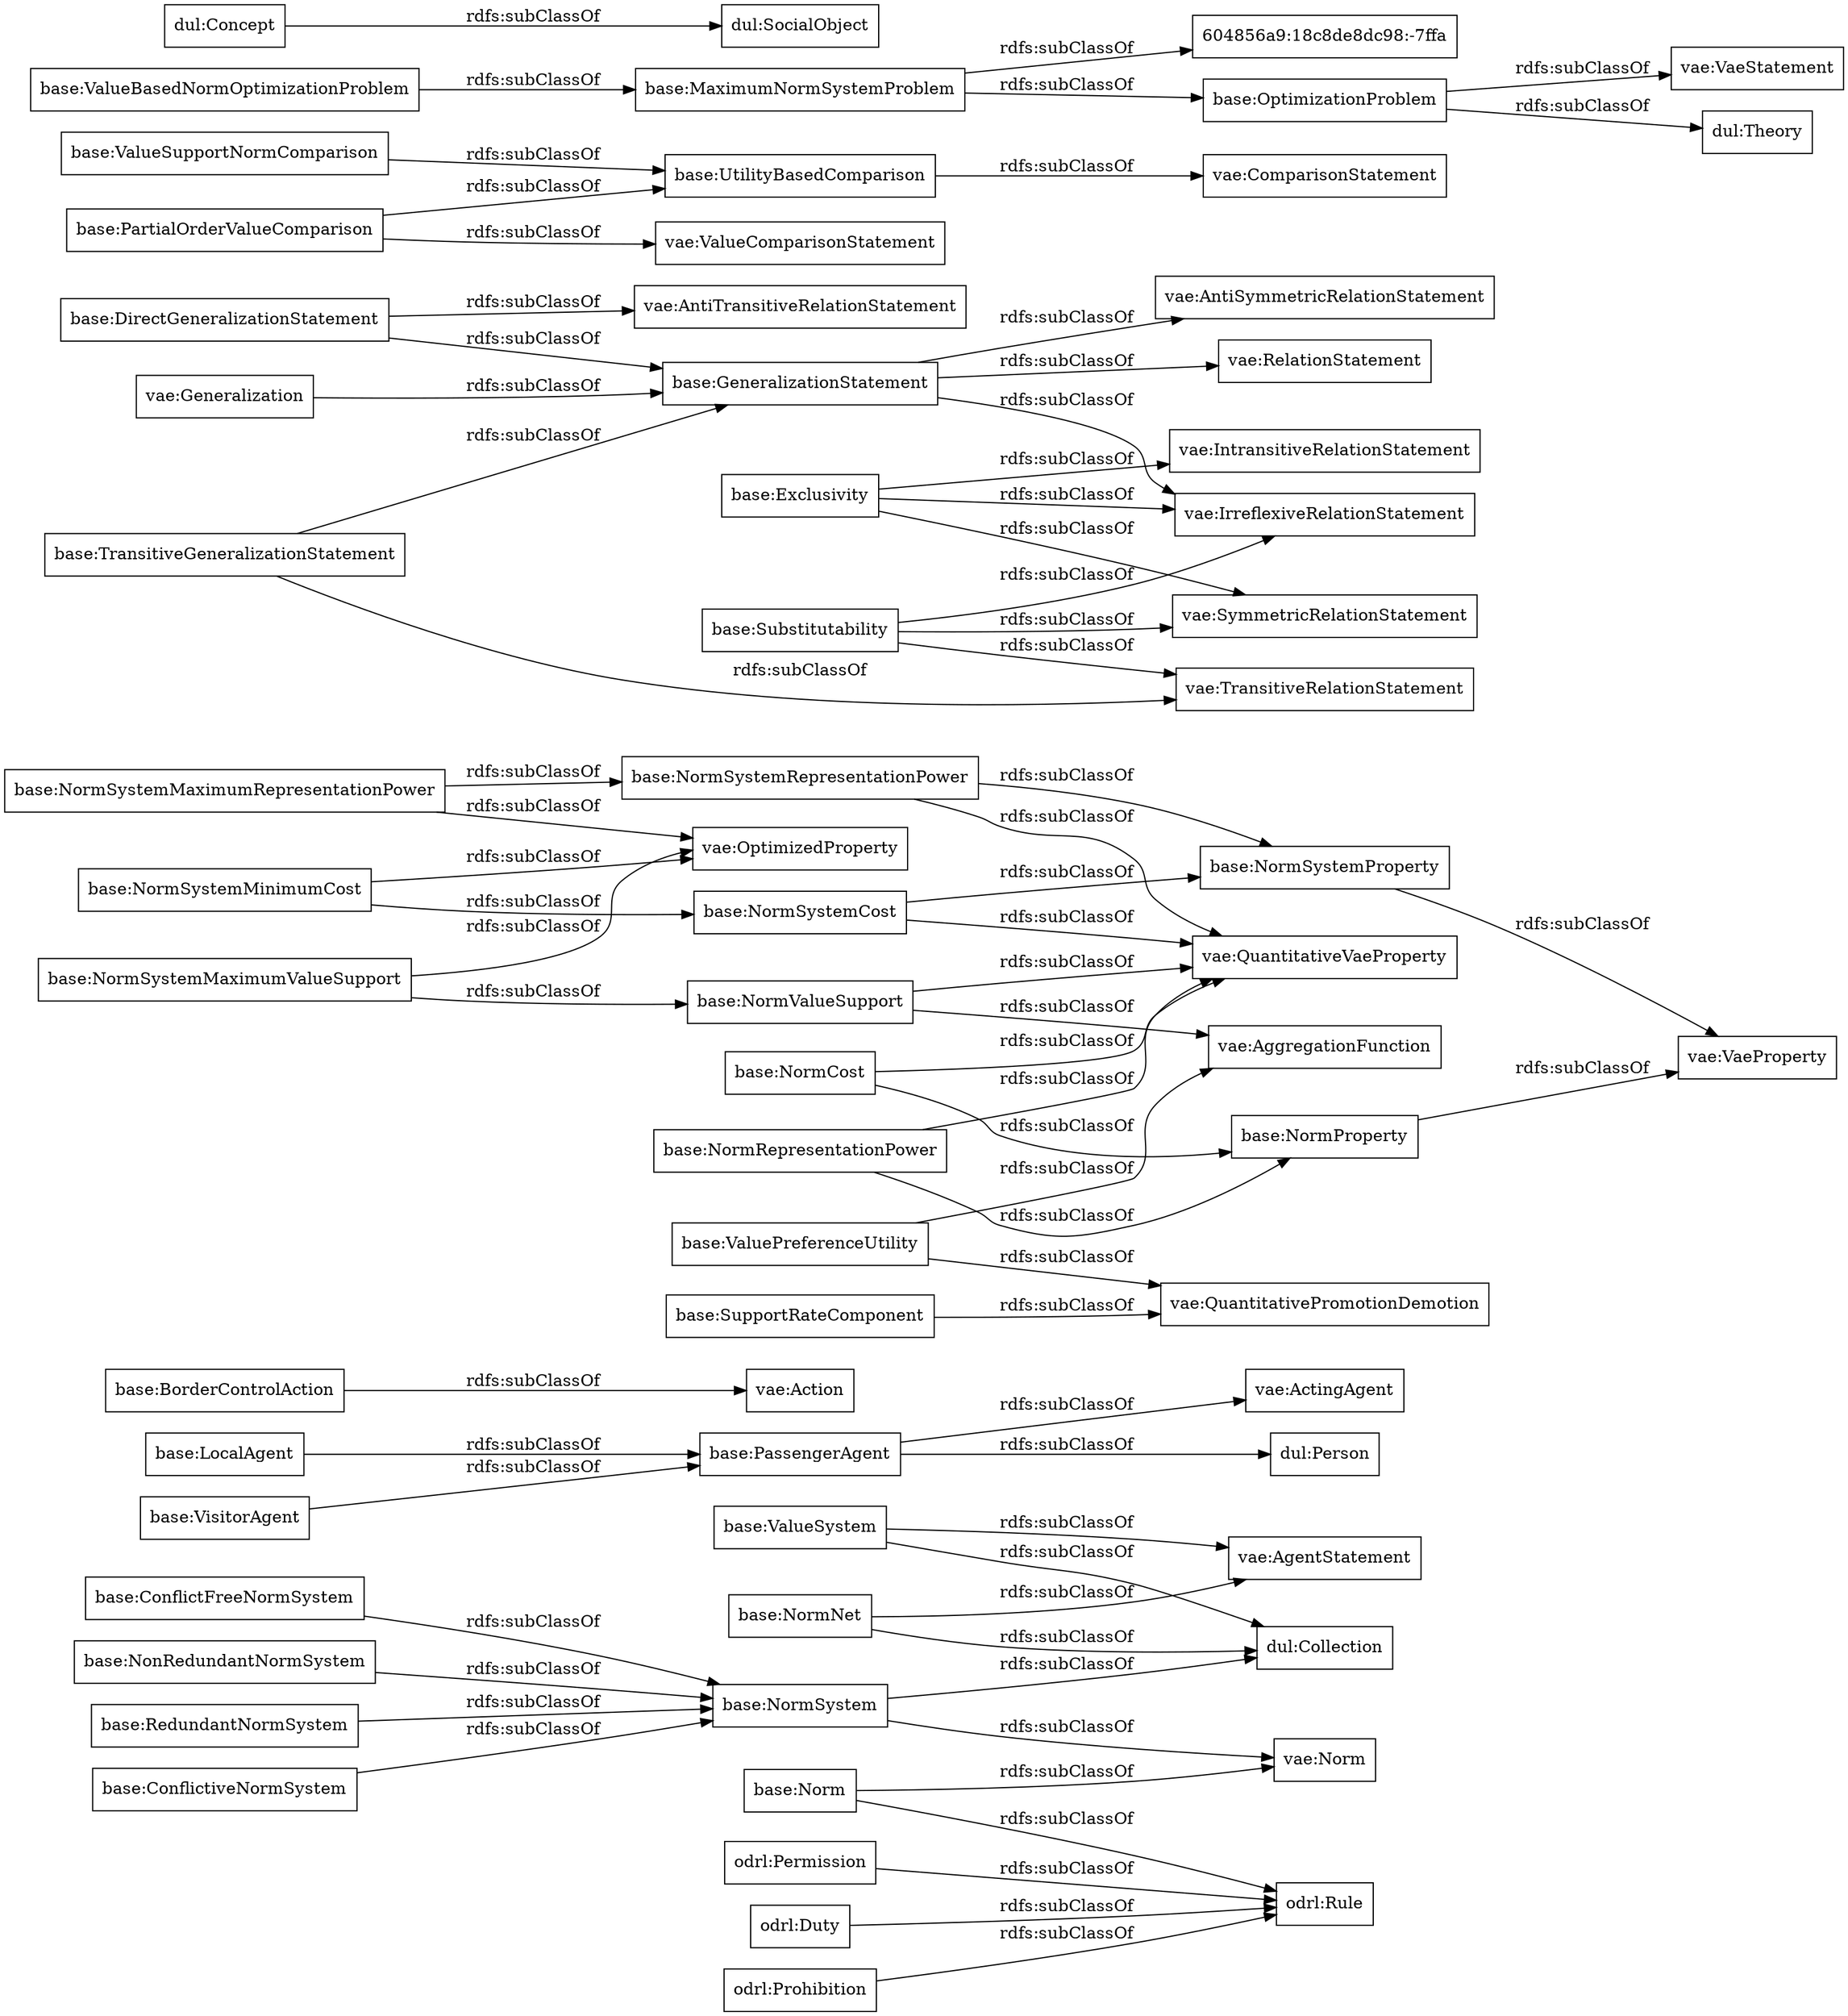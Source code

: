 digraph ar2dtool_diagram { 
rankdir=LR;
size="1000"
node [shape = rectangle, color="black"]; "base:ConflictFreeNormSystem" "base:LocalAgent" "base:BorderControlAction" "base:Norm" "base:NormSystemMinimumCost" "odrl:Permission" "base:NormSystemMaximumValueSupport" "base:NormCost" "base:NormSystem" "base:NormSystemProperty" "base:NormSystemRepresentationPower" "base:NormProperty" "base:TransitiveGeneralizationStatement" "base:NormSystemMaximumRepresentationPower" "base:VisitorAgent" "base:NormRepresentationPower" "base:NonRedundantNormSystem" "base:PassengerAgent" "base:ValueSupportNormComparison" "base:NormSystemCost" "604856a9:18c8de8dc98:-7ffa" "base:NormValueSupport" "base:UtilityBasedComparison" "dul:Concept" "base:ValueSystem" "base:SupportRateComponent" "base:NormNet" "base:Exclusivity" "base:PartialOrderValueComparison" "base:GeneralizationStatement" "base:ValuePreferenceUtility" "base:Substitutability" "base:RedundantNormSystem" "base:DirectGeneralizationStatement" "base:ValueBasedNormOptimizationProblem" "base:OptimizationProblem" "base:ConflictiveNormSystem" "base:MaximumNormSystemProblem" "odrl:Duty" "odrl:Prohibition" ; /*classes style*/
	"base:NormRepresentationPower" -> "base:NormProperty" [ label = "rdfs:subClassOf" ];
	"base:NormRepresentationPower" -> "vae:QuantitativeVaeProperty" [ label = "rdfs:subClassOf" ];
	"base:NormNet" -> "vae:AgentStatement" [ label = "rdfs:subClassOf" ];
	"base:NormNet" -> "dul:Collection" [ label = "rdfs:subClassOf" ];
	"base:DirectGeneralizationStatement" -> "base:GeneralizationStatement" [ label = "rdfs:subClassOf" ];
	"base:DirectGeneralizationStatement" -> "vae:AntiTransitiveRelationStatement" [ label = "rdfs:subClassOf" ];
	"base:NormSystem" -> "vae:Norm" [ label = "rdfs:subClassOf" ];
	"base:NormSystem" -> "dul:Collection" [ label = "rdfs:subClassOf" ];
	"dul:Concept" -> "dul:SocialObject" [ label = "rdfs:subClassOf" ];
	"vae:Generalization" -> "base:GeneralizationStatement" [ label = "rdfs:subClassOf" ];
	"base:NormSystemMaximumRepresentationPower" -> "base:NormSystemRepresentationPower" [ label = "rdfs:subClassOf" ];
	"base:NormSystemMaximumRepresentationPower" -> "vae:OptimizedProperty" [ label = "rdfs:subClassOf" ];
	"base:SupportRateComponent" -> "vae:QuantitativePromotionDemotion" [ label = "rdfs:subClassOf" ];
	"base:ValuePreferenceUtility" -> "vae:QuantitativePromotionDemotion" [ label = "rdfs:subClassOf" ];
	"base:ValuePreferenceUtility" -> "vae:AggregationFunction" [ label = "rdfs:subClassOf" ];
	"base:TransitiveGeneralizationStatement" -> "base:GeneralizationStatement" [ label = "rdfs:subClassOf" ];
	"base:TransitiveGeneralizationStatement" -> "vae:TransitiveRelationStatement" [ label = "rdfs:subClassOf" ];
	"base:NormSystemProperty" -> "vae:VaeProperty" [ label = "rdfs:subClassOf" ];
	"base:Exclusivity" -> "vae:SymmetricRelationStatement" [ label = "rdfs:subClassOf" ];
	"base:Exclusivity" -> "vae:IrreflexiveRelationStatement" [ label = "rdfs:subClassOf" ];
	"base:Exclusivity" -> "vae:IntransitiveRelationStatement" [ label = "rdfs:subClassOf" ];
	"base:PassengerAgent" -> "vae:ActingAgent" [ label = "rdfs:subClassOf" ];
	"base:PassengerAgent" -> "dul:Person" [ label = "rdfs:subClassOf" ];
	"base:MaximumNormSystemProblem" -> "604856a9:18c8de8dc98:-7ffa" [ label = "rdfs:subClassOf" ];
	"base:MaximumNormSystemProblem" -> "base:OptimizationProblem" [ label = "rdfs:subClassOf" ];
	"base:BorderControlAction" -> "vae:Action" [ label = "rdfs:subClassOf" ];
	"base:NormSystemCost" -> "base:NormSystemProperty" [ label = "rdfs:subClassOf" ];
	"base:NormSystemCost" -> "vae:QuantitativeVaeProperty" [ label = "rdfs:subClassOf" ];
	"base:ConflictiveNormSystem" -> "base:NormSystem" [ label = "rdfs:subClassOf" ];
	"base:RedundantNormSystem" -> "base:NormSystem" [ label = "rdfs:subClassOf" ];
	"odrl:Duty" -> "odrl:Rule" [ label = "rdfs:subClassOf" ];
	"base:ValueSystem" -> "vae:AgentStatement" [ label = "rdfs:subClassOf" ];
	"base:ValueSystem" -> "dul:Collection" [ label = "rdfs:subClassOf" ];
	"base:GeneralizationStatement" -> "vae:RelationStatement" [ label = "rdfs:subClassOf" ];
	"base:GeneralizationStatement" -> "vae:IrreflexiveRelationStatement" [ label = "rdfs:subClassOf" ];
	"base:GeneralizationStatement" -> "vae:AntiSymmetricRelationStatement" [ label = "rdfs:subClassOf" ];
	"base:NormProperty" -> "vae:VaeProperty" [ label = "rdfs:subClassOf" ];
	"base:ValueSupportNormComparison" -> "base:UtilityBasedComparison" [ label = "rdfs:subClassOf" ];
	"base:NormSystemMinimumCost" -> "base:NormSystemCost" [ label = "rdfs:subClassOf" ];
	"base:NormSystemMinimumCost" -> "vae:OptimizedProperty" [ label = "rdfs:subClassOf" ];
	"odrl:Prohibition" -> "odrl:Rule" [ label = "rdfs:subClassOf" ];
	"base:NormValueSupport" -> "vae:QuantitativeVaeProperty" [ label = "rdfs:subClassOf" ];
	"base:NormValueSupport" -> "vae:AggregationFunction" [ label = "rdfs:subClassOf" ];
	"base:NonRedundantNormSystem" -> "base:NormSystem" [ label = "rdfs:subClassOf" ];
	"base:Substitutability" -> "vae:TransitiveRelationStatement" [ label = "rdfs:subClassOf" ];
	"base:Substitutability" -> "vae:SymmetricRelationStatement" [ label = "rdfs:subClassOf" ];
	"base:Substitutability" -> "vae:IrreflexiveRelationStatement" [ label = "rdfs:subClassOf" ];
	"base:UtilityBasedComparison" -> "vae:ComparisonStatement" [ label = "rdfs:subClassOf" ];
	"base:NormSystemMaximumValueSupport" -> "base:NormValueSupport" [ label = "rdfs:subClassOf" ];
	"base:NormSystemMaximumValueSupport" -> "vae:OptimizedProperty" [ label = "rdfs:subClassOf" ];
	"base:Norm" -> "vae:Norm" [ label = "rdfs:subClassOf" ];
	"base:Norm" -> "odrl:Rule" [ label = "rdfs:subClassOf" ];
	"base:ConflictFreeNormSystem" -> "base:NormSystem" [ label = "rdfs:subClassOf" ];
	"base:NormCost" -> "base:NormProperty" [ label = "rdfs:subClassOf" ];
	"base:NormCost" -> "vae:QuantitativeVaeProperty" [ label = "rdfs:subClassOf" ];
	"base:LocalAgent" -> "base:PassengerAgent" [ label = "rdfs:subClassOf" ];
	"base:VisitorAgent" -> "base:PassengerAgent" [ label = "rdfs:subClassOf" ];
	"base:ValueBasedNormOptimizationProblem" -> "base:MaximumNormSystemProblem" [ label = "rdfs:subClassOf" ];
	"base:NormSystemRepresentationPower" -> "base:NormSystemProperty" [ label = "rdfs:subClassOf" ];
	"base:NormSystemRepresentationPower" -> "vae:QuantitativeVaeProperty" [ label = "rdfs:subClassOf" ];
	"odrl:Permission" -> "odrl:Rule" [ label = "rdfs:subClassOf" ];
	"base:OptimizationProblem" -> "vae:VaeStatement" [ label = "rdfs:subClassOf" ];
	"base:OptimizationProblem" -> "dul:Theory" [ label = "rdfs:subClassOf" ];
	"base:PartialOrderValueComparison" -> "base:UtilityBasedComparison" [ label = "rdfs:subClassOf" ];
	"base:PartialOrderValueComparison" -> "vae:ValueComparisonStatement" [ label = "rdfs:subClassOf" ];

}
